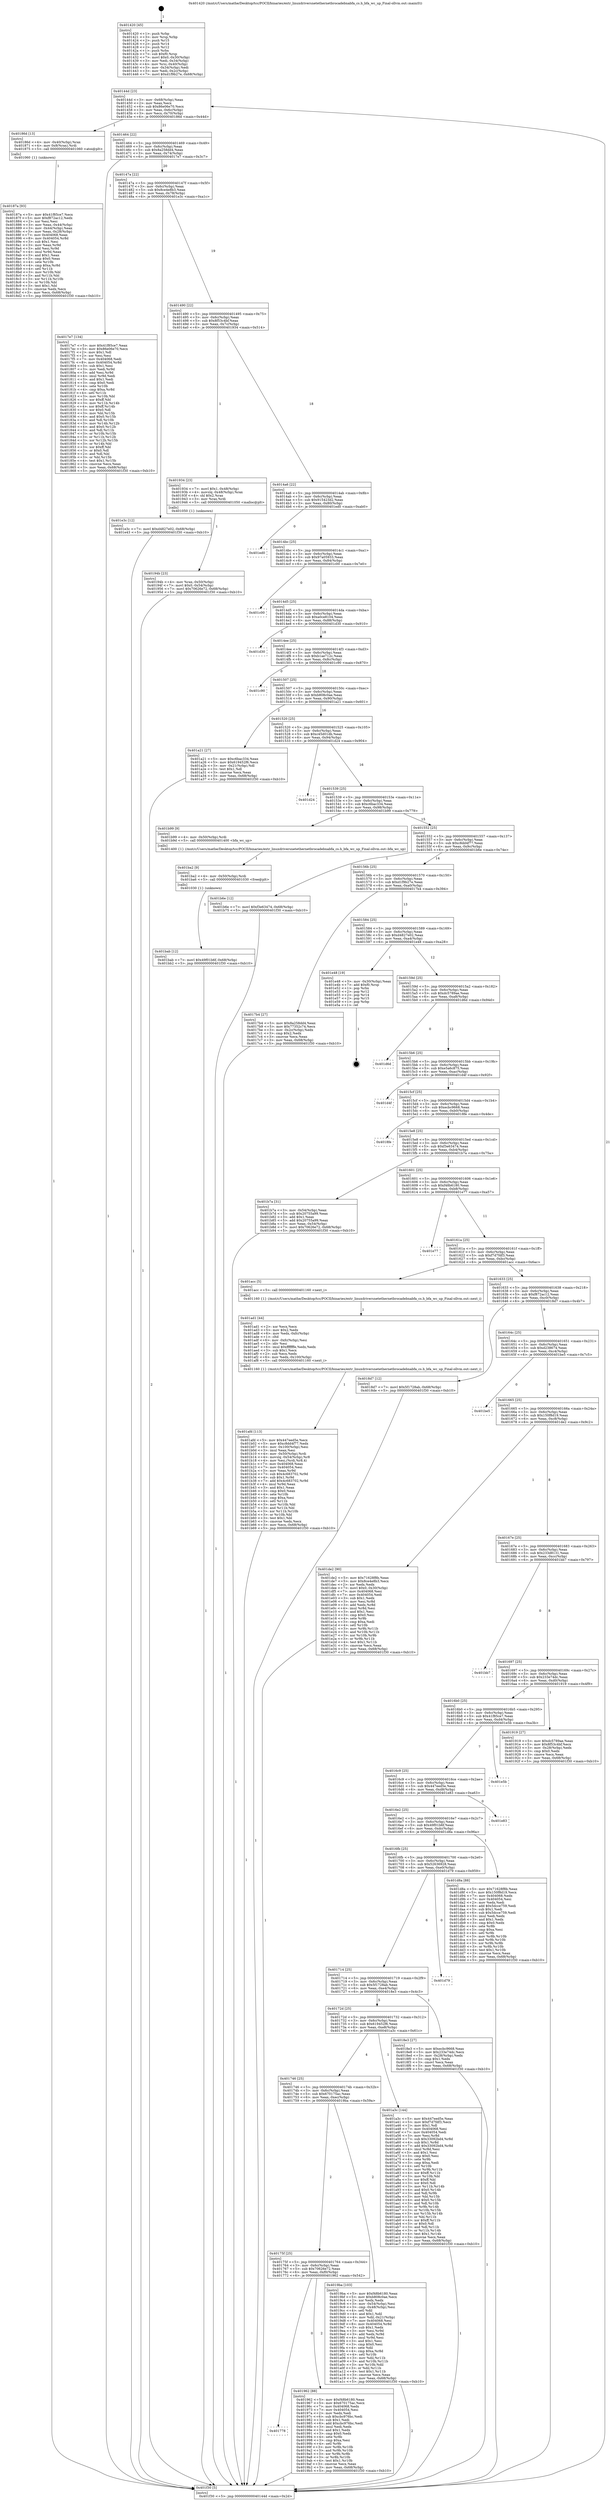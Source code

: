 digraph "0x401420" {
  label = "0x401420 (/mnt/c/Users/mathe/Desktop/tcc/POCII/binaries/extr_linuxdriversnetethernetbrocadebnabfa_cs.h_bfa_wc_up_Final-ollvm.out::main(0))"
  labelloc = "t"
  node[shape=record]

  Entry [label="",width=0.3,height=0.3,shape=circle,fillcolor=black,style=filled]
  "0x40144d" [label="{
     0x40144d [23]\l
     | [instrs]\l
     &nbsp;&nbsp;0x40144d \<+3\>: mov -0x68(%rbp),%eax\l
     &nbsp;&nbsp;0x401450 \<+2\>: mov %eax,%ecx\l
     &nbsp;&nbsp;0x401452 \<+6\>: sub $0x86e06e70,%ecx\l
     &nbsp;&nbsp;0x401458 \<+3\>: mov %eax,-0x6c(%rbp)\l
     &nbsp;&nbsp;0x40145b \<+3\>: mov %ecx,-0x70(%rbp)\l
     &nbsp;&nbsp;0x40145e \<+6\>: je 000000000040186d \<main+0x44d\>\l
  }"]
  "0x40186d" [label="{
     0x40186d [13]\l
     | [instrs]\l
     &nbsp;&nbsp;0x40186d \<+4\>: mov -0x40(%rbp),%rax\l
     &nbsp;&nbsp;0x401871 \<+4\>: mov 0x8(%rax),%rdi\l
     &nbsp;&nbsp;0x401875 \<+5\>: call 0000000000401060 \<atoi@plt\>\l
     | [calls]\l
     &nbsp;&nbsp;0x401060 \{1\} (unknown)\l
  }"]
  "0x401464" [label="{
     0x401464 [22]\l
     | [instrs]\l
     &nbsp;&nbsp;0x401464 \<+5\>: jmp 0000000000401469 \<main+0x49\>\l
     &nbsp;&nbsp;0x401469 \<+3\>: mov -0x6c(%rbp),%eax\l
     &nbsp;&nbsp;0x40146c \<+5\>: sub $0x8a258dd4,%eax\l
     &nbsp;&nbsp;0x401471 \<+3\>: mov %eax,-0x74(%rbp)\l
     &nbsp;&nbsp;0x401474 \<+6\>: je 00000000004017e7 \<main+0x3c7\>\l
  }"]
  Exit [label="",width=0.3,height=0.3,shape=circle,fillcolor=black,style=filled,peripheries=2]
  "0x4017e7" [label="{
     0x4017e7 [134]\l
     | [instrs]\l
     &nbsp;&nbsp;0x4017e7 \<+5\>: mov $0x41f85ce7,%eax\l
     &nbsp;&nbsp;0x4017ec \<+5\>: mov $0x86e06e70,%ecx\l
     &nbsp;&nbsp;0x4017f1 \<+2\>: mov $0x1,%dl\l
     &nbsp;&nbsp;0x4017f3 \<+2\>: xor %esi,%esi\l
     &nbsp;&nbsp;0x4017f5 \<+7\>: mov 0x404068,%edi\l
     &nbsp;&nbsp;0x4017fc \<+8\>: mov 0x404054,%r8d\l
     &nbsp;&nbsp;0x401804 \<+3\>: sub $0x1,%esi\l
     &nbsp;&nbsp;0x401807 \<+3\>: mov %edi,%r9d\l
     &nbsp;&nbsp;0x40180a \<+3\>: add %esi,%r9d\l
     &nbsp;&nbsp;0x40180d \<+4\>: imul %r9d,%edi\l
     &nbsp;&nbsp;0x401811 \<+3\>: and $0x1,%edi\l
     &nbsp;&nbsp;0x401814 \<+3\>: cmp $0x0,%edi\l
     &nbsp;&nbsp;0x401817 \<+4\>: sete %r10b\l
     &nbsp;&nbsp;0x40181b \<+4\>: cmp $0xa,%r8d\l
     &nbsp;&nbsp;0x40181f \<+4\>: setl %r11b\l
     &nbsp;&nbsp;0x401823 \<+3\>: mov %r10b,%bl\l
     &nbsp;&nbsp;0x401826 \<+3\>: xor $0xff,%bl\l
     &nbsp;&nbsp;0x401829 \<+3\>: mov %r11b,%r14b\l
     &nbsp;&nbsp;0x40182c \<+4\>: xor $0xff,%r14b\l
     &nbsp;&nbsp;0x401830 \<+3\>: xor $0x0,%dl\l
     &nbsp;&nbsp;0x401833 \<+3\>: mov %bl,%r15b\l
     &nbsp;&nbsp;0x401836 \<+4\>: and $0x0,%r15b\l
     &nbsp;&nbsp;0x40183a \<+3\>: and %dl,%r10b\l
     &nbsp;&nbsp;0x40183d \<+3\>: mov %r14b,%r12b\l
     &nbsp;&nbsp;0x401840 \<+4\>: and $0x0,%r12b\l
     &nbsp;&nbsp;0x401844 \<+3\>: and %dl,%r11b\l
     &nbsp;&nbsp;0x401847 \<+3\>: or %r10b,%r15b\l
     &nbsp;&nbsp;0x40184a \<+3\>: or %r11b,%r12b\l
     &nbsp;&nbsp;0x40184d \<+3\>: xor %r12b,%r15b\l
     &nbsp;&nbsp;0x401850 \<+3\>: or %r14b,%bl\l
     &nbsp;&nbsp;0x401853 \<+3\>: xor $0xff,%bl\l
     &nbsp;&nbsp;0x401856 \<+3\>: or $0x0,%dl\l
     &nbsp;&nbsp;0x401859 \<+2\>: and %dl,%bl\l
     &nbsp;&nbsp;0x40185b \<+3\>: or %bl,%r15b\l
     &nbsp;&nbsp;0x40185e \<+4\>: test $0x1,%r15b\l
     &nbsp;&nbsp;0x401862 \<+3\>: cmovne %ecx,%eax\l
     &nbsp;&nbsp;0x401865 \<+3\>: mov %eax,-0x68(%rbp)\l
     &nbsp;&nbsp;0x401868 \<+5\>: jmp 0000000000401f30 \<main+0xb10\>\l
  }"]
  "0x40147a" [label="{
     0x40147a [22]\l
     | [instrs]\l
     &nbsp;&nbsp;0x40147a \<+5\>: jmp 000000000040147f \<main+0x5f\>\l
     &nbsp;&nbsp;0x40147f \<+3\>: mov -0x6c(%rbp),%eax\l
     &nbsp;&nbsp;0x401482 \<+5\>: sub $0x8ce4e8b3,%eax\l
     &nbsp;&nbsp;0x401487 \<+3\>: mov %eax,-0x78(%rbp)\l
     &nbsp;&nbsp;0x40148a \<+6\>: je 0000000000401e3c \<main+0xa1c\>\l
  }"]
  "0x401bab" [label="{
     0x401bab [12]\l
     | [instrs]\l
     &nbsp;&nbsp;0x401bab \<+7\>: movl $0x49f01b6f,-0x68(%rbp)\l
     &nbsp;&nbsp;0x401bb2 \<+5\>: jmp 0000000000401f30 \<main+0xb10\>\l
  }"]
  "0x401e3c" [label="{
     0x401e3c [12]\l
     | [instrs]\l
     &nbsp;&nbsp;0x401e3c \<+7\>: movl $0xd4827e02,-0x68(%rbp)\l
     &nbsp;&nbsp;0x401e43 \<+5\>: jmp 0000000000401f30 \<main+0xb10\>\l
  }"]
  "0x401490" [label="{
     0x401490 [22]\l
     | [instrs]\l
     &nbsp;&nbsp;0x401490 \<+5\>: jmp 0000000000401495 \<main+0x75\>\l
     &nbsp;&nbsp;0x401495 \<+3\>: mov -0x6c(%rbp),%eax\l
     &nbsp;&nbsp;0x401498 \<+5\>: sub $0x8f53c4bf,%eax\l
     &nbsp;&nbsp;0x40149d \<+3\>: mov %eax,-0x7c(%rbp)\l
     &nbsp;&nbsp;0x4014a0 \<+6\>: je 0000000000401934 \<main+0x514\>\l
  }"]
  "0x401ba2" [label="{
     0x401ba2 [9]\l
     | [instrs]\l
     &nbsp;&nbsp;0x401ba2 \<+4\>: mov -0x50(%rbp),%rdi\l
     &nbsp;&nbsp;0x401ba6 \<+5\>: call 0000000000401030 \<free@plt\>\l
     | [calls]\l
     &nbsp;&nbsp;0x401030 \{1\} (unknown)\l
  }"]
  "0x401934" [label="{
     0x401934 [23]\l
     | [instrs]\l
     &nbsp;&nbsp;0x401934 \<+7\>: movl $0x1,-0x48(%rbp)\l
     &nbsp;&nbsp;0x40193b \<+4\>: movslq -0x48(%rbp),%rax\l
     &nbsp;&nbsp;0x40193f \<+4\>: shl $0x2,%rax\l
     &nbsp;&nbsp;0x401943 \<+3\>: mov %rax,%rdi\l
     &nbsp;&nbsp;0x401946 \<+5\>: call 0000000000401050 \<malloc@plt\>\l
     | [calls]\l
     &nbsp;&nbsp;0x401050 \{1\} (unknown)\l
  }"]
  "0x4014a6" [label="{
     0x4014a6 [22]\l
     | [instrs]\l
     &nbsp;&nbsp;0x4014a6 \<+5\>: jmp 00000000004014ab \<main+0x8b\>\l
     &nbsp;&nbsp;0x4014ab \<+3\>: mov -0x6c(%rbp),%eax\l
     &nbsp;&nbsp;0x4014ae \<+5\>: sub $0x915423d2,%eax\l
     &nbsp;&nbsp;0x4014b3 \<+3\>: mov %eax,-0x80(%rbp)\l
     &nbsp;&nbsp;0x4014b6 \<+6\>: je 0000000000401ed0 \<main+0xab0\>\l
  }"]
  "0x401afd" [label="{
     0x401afd [113]\l
     | [instrs]\l
     &nbsp;&nbsp;0x401afd \<+5\>: mov $0x447eed5e,%ecx\l
     &nbsp;&nbsp;0x401b02 \<+5\>: mov $0xc8dd4f77,%edx\l
     &nbsp;&nbsp;0x401b07 \<+6\>: mov -0x100(%rbp),%esi\l
     &nbsp;&nbsp;0x401b0d \<+3\>: imul %eax,%esi\l
     &nbsp;&nbsp;0x401b10 \<+4\>: mov -0x50(%rbp),%rdi\l
     &nbsp;&nbsp;0x401b14 \<+4\>: movslq -0x54(%rbp),%r8\l
     &nbsp;&nbsp;0x401b18 \<+4\>: mov %esi,(%rdi,%r8,4)\l
     &nbsp;&nbsp;0x401b1c \<+7\>: mov 0x404068,%eax\l
     &nbsp;&nbsp;0x401b23 \<+7\>: mov 0x404054,%esi\l
     &nbsp;&nbsp;0x401b2a \<+3\>: mov %eax,%r9d\l
     &nbsp;&nbsp;0x401b2d \<+7\>: sub $0x4c683702,%r9d\l
     &nbsp;&nbsp;0x401b34 \<+4\>: sub $0x1,%r9d\l
     &nbsp;&nbsp;0x401b38 \<+7\>: add $0x4c683702,%r9d\l
     &nbsp;&nbsp;0x401b3f \<+4\>: imul %r9d,%eax\l
     &nbsp;&nbsp;0x401b43 \<+3\>: and $0x1,%eax\l
     &nbsp;&nbsp;0x401b46 \<+3\>: cmp $0x0,%eax\l
     &nbsp;&nbsp;0x401b49 \<+4\>: sete %r10b\l
     &nbsp;&nbsp;0x401b4d \<+3\>: cmp $0xa,%esi\l
     &nbsp;&nbsp;0x401b50 \<+4\>: setl %r11b\l
     &nbsp;&nbsp;0x401b54 \<+3\>: mov %r10b,%bl\l
     &nbsp;&nbsp;0x401b57 \<+3\>: and %r11b,%bl\l
     &nbsp;&nbsp;0x401b5a \<+3\>: xor %r11b,%r10b\l
     &nbsp;&nbsp;0x401b5d \<+3\>: or %r10b,%bl\l
     &nbsp;&nbsp;0x401b60 \<+3\>: test $0x1,%bl\l
     &nbsp;&nbsp;0x401b63 \<+3\>: cmovne %edx,%ecx\l
     &nbsp;&nbsp;0x401b66 \<+3\>: mov %ecx,-0x68(%rbp)\l
     &nbsp;&nbsp;0x401b69 \<+5\>: jmp 0000000000401f30 \<main+0xb10\>\l
  }"]
  "0x401ed0" [label="{
     0x401ed0\l
  }", style=dashed]
  "0x4014bc" [label="{
     0x4014bc [25]\l
     | [instrs]\l
     &nbsp;&nbsp;0x4014bc \<+5\>: jmp 00000000004014c1 \<main+0xa1\>\l
     &nbsp;&nbsp;0x4014c1 \<+3\>: mov -0x6c(%rbp),%eax\l
     &nbsp;&nbsp;0x4014c4 \<+5\>: sub $0x97a05933,%eax\l
     &nbsp;&nbsp;0x4014c9 \<+6\>: mov %eax,-0x84(%rbp)\l
     &nbsp;&nbsp;0x4014cf \<+6\>: je 0000000000401c00 \<main+0x7e0\>\l
  }"]
  "0x401ad1" [label="{
     0x401ad1 [44]\l
     | [instrs]\l
     &nbsp;&nbsp;0x401ad1 \<+2\>: xor %ecx,%ecx\l
     &nbsp;&nbsp;0x401ad3 \<+5\>: mov $0x2,%edx\l
     &nbsp;&nbsp;0x401ad8 \<+6\>: mov %edx,-0xfc(%rbp)\l
     &nbsp;&nbsp;0x401ade \<+1\>: cltd\l
     &nbsp;&nbsp;0x401adf \<+6\>: mov -0xfc(%rbp),%esi\l
     &nbsp;&nbsp;0x401ae5 \<+2\>: idiv %esi\l
     &nbsp;&nbsp;0x401ae7 \<+6\>: imul $0xfffffffe,%edx,%edx\l
     &nbsp;&nbsp;0x401aed \<+3\>: sub $0x1,%ecx\l
     &nbsp;&nbsp;0x401af0 \<+2\>: sub %ecx,%edx\l
     &nbsp;&nbsp;0x401af2 \<+6\>: mov %edx,-0x100(%rbp)\l
     &nbsp;&nbsp;0x401af8 \<+5\>: call 0000000000401160 \<next_i\>\l
     | [calls]\l
     &nbsp;&nbsp;0x401160 \{1\} (/mnt/c/Users/mathe/Desktop/tcc/POCII/binaries/extr_linuxdriversnetethernetbrocadebnabfa_cs.h_bfa_wc_up_Final-ollvm.out::next_i)\l
  }"]
  "0x401c00" [label="{
     0x401c00\l
  }", style=dashed]
  "0x4014d5" [label="{
     0x4014d5 [25]\l
     | [instrs]\l
     &nbsp;&nbsp;0x4014d5 \<+5\>: jmp 00000000004014da \<main+0xba\>\l
     &nbsp;&nbsp;0x4014da \<+3\>: mov -0x6c(%rbp),%eax\l
     &nbsp;&nbsp;0x4014dd \<+5\>: sub $0xa0ce8104,%eax\l
     &nbsp;&nbsp;0x4014e2 \<+6\>: mov %eax,-0x88(%rbp)\l
     &nbsp;&nbsp;0x4014e8 \<+6\>: je 0000000000401d30 \<main+0x910\>\l
  }"]
  "0x401778" [label="{
     0x401778\l
  }", style=dashed]
  "0x401d30" [label="{
     0x401d30\l
  }", style=dashed]
  "0x4014ee" [label="{
     0x4014ee [25]\l
     | [instrs]\l
     &nbsp;&nbsp;0x4014ee \<+5\>: jmp 00000000004014f3 \<main+0xd3\>\l
     &nbsp;&nbsp;0x4014f3 \<+3\>: mov -0x6c(%rbp),%eax\l
     &nbsp;&nbsp;0x4014f6 \<+5\>: sub $0xb1ae712c,%eax\l
     &nbsp;&nbsp;0x4014fb \<+6\>: mov %eax,-0x8c(%rbp)\l
     &nbsp;&nbsp;0x401501 \<+6\>: je 0000000000401c90 \<main+0x870\>\l
  }"]
  "0x401962" [label="{
     0x401962 [88]\l
     | [instrs]\l
     &nbsp;&nbsp;0x401962 \<+5\>: mov $0xf48b6180,%eax\l
     &nbsp;&nbsp;0x401967 \<+5\>: mov $0x670175ac,%ecx\l
     &nbsp;&nbsp;0x40196c \<+7\>: mov 0x404068,%edx\l
     &nbsp;&nbsp;0x401973 \<+7\>: mov 0x404054,%esi\l
     &nbsp;&nbsp;0x40197a \<+2\>: mov %edx,%edi\l
     &nbsp;&nbsp;0x40197c \<+6\>: sub $0xcbc976bc,%edi\l
     &nbsp;&nbsp;0x401982 \<+3\>: sub $0x1,%edi\l
     &nbsp;&nbsp;0x401985 \<+6\>: add $0xcbc976bc,%edi\l
     &nbsp;&nbsp;0x40198b \<+3\>: imul %edi,%edx\l
     &nbsp;&nbsp;0x40198e \<+3\>: and $0x1,%edx\l
     &nbsp;&nbsp;0x401991 \<+3\>: cmp $0x0,%edx\l
     &nbsp;&nbsp;0x401994 \<+4\>: sete %r8b\l
     &nbsp;&nbsp;0x401998 \<+3\>: cmp $0xa,%esi\l
     &nbsp;&nbsp;0x40199b \<+4\>: setl %r9b\l
     &nbsp;&nbsp;0x40199f \<+3\>: mov %r8b,%r10b\l
     &nbsp;&nbsp;0x4019a2 \<+3\>: and %r9b,%r10b\l
     &nbsp;&nbsp;0x4019a5 \<+3\>: xor %r9b,%r8b\l
     &nbsp;&nbsp;0x4019a8 \<+3\>: or %r8b,%r10b\l
     &nbsp;&nbsp;0x4019ab \<+4\>: test $0x1,%r10b\l
     &nbsp;&nbsp;0x4019af \<+3\>: cmovne %ecx,%eax\l
     &nbsp;&nbsp;0x4019b2 \<+3\>: mov %eax,-0x68(%rbp)\l
     &nbsp;&nbsp;0x4019b5 \<+5\>: jmp 0000000000401f30 \<main+0xb10\>\l
  }"]
  "0x401c90" [label="{
     0x401c90\l
  }", style=dashed]
  "0x401507" [label="{
     0x401507 [25]\l
     | [instrs]\l
     &nbsp;&nbsp;0x401507 \<+5\>: jmp 000000000040150c \<main+0xec\>\l
     &nbsp;&nbsp;0x40150c \<+3\>: mov -0x6c(%rbp),%eax\l
     &nbsp;&nbsp;0x40150f \<+5\>: sub $0xb808c0ae,%eax\l
     &nbsp;&nbsp;0x401514 \<+6\>: mov %eax,-0x90(%rbp)\l
     &nbsp;&nbsp;0x40151a \<+6\>: je 0000000000401a21 \<main+0x601\>\l
  }"]
  "0x40175f" [label="{
     0x40175f [25]\l
     | [instrs]\l
     &nbsp;&nbsp;0x40175f \<+5\>: jmp 0000000000401764 \<main+0x344\>\l
     &nbsp;&nbsp;0x401764 \<+3\>: mov -0x6c(%rbp),%eax\l
     &nbsp;&nbsp;0x401767 \<+5\>: sub $0x70626e72,%eax\l
     &nbsp;&nbsp;0x40176c \<+6\>: mov %eax,-0xf0(%rbp)\l
     &nbsp;&nbsp;0x401772 \<+6\>: je 0000000000401962 \<main+0x542\>\l
  }"]
  "0x401a21" [label="{
     0x401a21 [27]\l
     | [instrs]\l
     &nbsp;&nbsp;0x401a21 \<+5\>: mov $0xc6bac334,%eax\l
     &nbsp;&nbsp;0x401a26 \<+5\>: mov $0x619452f6,%ecx\l
     &nbsp;&nbsp;0x401a2b \<+3\>: mov -0x21(%rbp),%dl\l
     &nbsp;&nbsp;0x401a2e \<+3\>: test $0x1,%dl\l
     &nbsp;&nbsp;0x401a31 \<+3\>: cmovne %ecx,%eax\l
     &nbsp;&nbsp;0x401a34 \<+3\>: mov %eax,-0x68(%rbp)\l
     &nbsp;&nbsp;0x401a37 \<+5\>: jmp 0000000000401f30 \<main+0xb10\>\l
  }"]
  "0x401520" [label="{
     0x401520 [25]\l
     | [instrs]\l
     &nbsp;&nbsp;0x401520 \<+5\>: jmp 0000000000401525 \<main+0x105\>\l
     &nbsp;&nbsp;0x401525 \<+3\>: mov -0x6c(%rbp),%eax\l
     &nbsp;&nbsp;0x401528 \<+5\>: sub $0xc45d01db,%eax\l
     &nbsp;&nbsp;0x40152d \<+6\>: mov %eax,-0x94(%rbp)\l
     &nbsp;&nbsp;0x401533 \<+6\>: je 0000000000401d24 \<main+0x904\>\l
  }"]
  "0x4019ba" [label="{
     0x4019ba [103]\l
     | [instrs]\l
     &nbsp;&nbsp;0x4019ba \<+5\>: mov $0xf48b6180,%eax\l
     &nbsp;&nbsp;0x4019bf \<+5\>: mov $0xb808c0ae,%ecx\l
     &nbsp;&nbsp;0x4019c4 \<+2\>: xor %edx,%edx\l
     &nbsp;&nbsp;0x4019c6 \<+3\>: mov -0x54(%rbp),%esi\l
     &nbsp;&nbsp;0x4019c9 \<+3\>: cmp -0x48(%rbp),%esi\l
     &nbsp;&nbsp;0x4019cc \<+4\>: setl %dil\l
     &nbsp;&nbsp;0x4019d0 \<+4\>: and $0x1,%dil\l
     &nbsp;&nbsp;0x4019d4 \<+4\>: mov %dil,-0x21(%rbp)\l
     &nbsp;&nbsp;0x4019d8 \<+7\>: mov 0x404068,%esi\l
     &nbsp;&nbsp;0x4019df \<+8\>: mov 0x404054,%r8d\l
     &nbsp;&nbsp;0x4019e7 \<+3\>: sub $0x1,%edx\l
     &nbsp;&nbsp;0x4019ea \<+3\>: mov %esi,%r9d\l
     &nbsp;&nbsp;0x4019ed \<+3\>: add %edx,%r9d\l
     &nbsp;&nbsp;0x4019f0 \<+4\>: imul %r9d,%esi\l
     &nbsp;&nbsp;0x4019f4 \<+3\>: and $0x1,%esi\l
     &nbsp;&nbsp;0x4019f7 \<+3\>: cmp $0x0,%esi\l
     &nbsp;&nbsp;0x4019fa \<+4\>: sete %dil\l
     &nbsp;&nbsp;0x4019fe \<+4\>: cmp $0xa,%r8d\l
     &nbsp;&nbsp;0x401a02 \<+4\>: setl %r10b\l
     &nbsp;&nbsp;0x401a06 \<+3\>: mov %dil,%r11b\l
     &nbsp;&nbsp;0x401a09 \<+3\>: and %r10b,%r11b\l
     &nbsp;&nbsp;0x401a0c \<+3\>: xor %r10b,%dil\l
     &nbsp;&nbsp;0x401a0f \<+3\>: or %dil,%r11b\l
     &nbsp;&nbsp;0x401a12 \<+4\>: test $0x1,%r11b\l
     &nbsp;&nbsp;0x401a16 \<+3\>: cmovne %ecx,%eax\l
     &nbsp;&nbsp;0x401a19 \<+3\>: mov %eax,-0x68(%rbp)\l
     &nbsp;&nbsp;0x401a1c \<+5\>: jmp 0000000000401f30 \<main+0xb10\>\l
  }"]
  "0x401d24" [label="{
     0x401d24\l
  }", style=dashed]
  "0x401539" [label="{
     0x401539 [25]\l
     | [instrs]\l
     &nbsp;&nbsp;0x401539 \<+5\>: jmp 000000000040153e \<main+0x11e\>\l
     &nbsp;&nbsp;0x40153e \<+3\>: mov -0x6c(%rbp),%eax\l
     &nbsp;&nbsp;0x401541 \<+5\>: sub $0xc6bac334,%eax\l
     &nbsp;&nbsp;0x401546 \<+6\>: mov %eax,-0x98(%rbp)\l
     &nbsp;&nbsp;0x40154c \<+6\>: je 0000000000401b99 \<main+0x779\>\l
  }"]
  "0x401746" [label="{
     0x401746 [25]\l
     | [instrs]\l
     &nbsp;&nbsp;0x401746 \<+5\>: jmp 000000000040174b \<main+0x32b\>\l
     &nbsp;&nbsp;0x40174b \<+3\>: mov -0x6c(%rbp),%eax\l
     &nbsp;&nbsp;0x40174e \<+5\>: sub $0x670175ac,%eax\l
     &nbsp;&nbsp;0x401753 \<+6\>: mov %eax,-0xec(%rbp)\l
     &nbsp;&nbsp;0x401759 \<+6\>: je 00000000004019ba \<main+0x59a\>\l
  }"]
  "0x401b99" [label="{
     0x401b99 [9]\l
     | [instrs]\l
     &nbsp;&nbsp;0x401b99 \<+4\>: mov -0x50(%rbp),%rdi\l
     &nbsp;&nbsp;0x401b9d \<+5\>: call 0000000000401400 \<bfa_wc_up\>\l
     | [calls]\l
     &nbsp;&nbsp;0x401400 \{1\} (/mnt/c/Users/mathe/Desktop/tcc/POCII/binaries/extr_linuxdriversnetethernetbrocadebnabfa_cs.h_bfa_wc_up_Final-ollvm.out::bfa_wc_up)\l
  }"]
  "0x401552" [label="{
     0x401552 [25]\l
     | [instrs]\l
     &nbsp;&nbsp;0x401552 \<+5\>: jmp 0000000000401557 \<main+0x137\>\l
     &nbsp;&nbsp;0x401557 \<+3\>: mov -0x6c(%rbp),%eax\l
     &nbsp;&nbsp;0x40155a \<+5\>: sub $0xc8dd4f77,%eax\l
     &nbsp;&nbsp;0x40155f \<+6\>: mov %eax,-0x9c(%rbp)\l
     &nbsp;&nbsp;0x401565 \<+6\>: je 0000000000401b6e \<main+0x74e\>\l
  }"]
  "0x401a3c" [label="{
     0x401a3c [144]\l
     | [instrs]\l
     &nbsp;&nbsp;0x401a3c \<+5\>: mov $0x447eed5e,%eax\l
     &nbsp;&nbsp;0x401a41 \<+5\>: mov $0xf7d7fdf3,%ecx\l
     &nbsp;&nbsp;0x401a46 \<+2\>: mov $0x1,%dl\l
     &nbsp;&nbsp;0x401a48 \<+7\>: mov 0x404068,%esi\l
     &nbsp;&nbsp;0x401a4f \<+7\>: mov 0x404054,%edi\l
     &nbsp;&nbsp;0x401a56 \<+3\>: mov %esi,%r8d\l
     &nbsp;&nbsp;0x401a59 \<+7\>: sub $0x33092bd4,%r8d\l
     &nbsp;&nbsp;0x401a60 \<+4\>: sub $0x1,%r8d\l
     &nbsp;&nbsp;0x401a64 \<+7\>: add $0x33092bd4,%r8d\l
     &nbsp;&nbsp;0x401a6b \<+4\>: imul %r8d,%esi\l
     &nbsp;&nbsp;0x401a6f \<+3\>: and $0x1,%esi\l
     &nbsp;&nbsp;0x401a72 \<+3\>: cmp $0x0,%esi\l
     &nbsp;&nbsp;0x401a75 \<+4\>: sete %r9b\l
     &nbsp;&nbsp;0x401a79 \<+3\>: cmp $0xa,%edi\l
     &nbsp;&nbsp;0x401a7c \<+4\>: setl %r10b\l
     &nbsp;&nbsp;0x401a80 \<+3\>: mov %r9b,%r11b\l
     &nbsp;&nbsp;0x401a83 \<+4\>: xor $0xff,%r11b\l
     &nbsp;&nbsp;0x401a87 \<+3\>: mov %r10b,%bl\l
     &nbsp;&nbsp;0x401a8a \<+3\>: xor $0xff,%bl\l
     &nbsp;&nbsp;0x401a8d \<+3\>: xor $0x0,%dl\l
     &nbsp;&nbsp;0x401a90 \<+3\>: mov %r11b,%r14b\l
     &nbsp;&nbsp;0x401a93 \<+4\>: and $0x0,%r14b\l
     &nbsp;&nbsp;0x401a97 \<+3\>: and %dl,%r9b\l
     &nbsp;&nbsp;0x401a9a \<+3\>: mov %bl,%r15b\l
     &nbsp;&nbsp;0x401a9d \<+4\>: and $0x0,%r15b\l
     &nbsp;&nbsp;0x401aa1 \<+3\>: and %dl,%r10b\l
     &nbsp;&nbsp;0x401aa4 \<+3\>: or %r9b,%r14b\l
     &nbsp;&nbsp;0x401aa7 \<+3\>: or %r10b,%r15b\l
     &nbsp;&nbsp;0x401aaa \<+3\>: xor %r15b,%r14b\l
     &nbsp;&nbsp;0x401aad \<+3\>: or %bl,%r11b\l
     &nbsp;&nbsp;0x401ab0 \<+4\>: xor $0xff,%r11b\l
     &nbsp;&nbsp;0x401ab4 \<+3\>: or $0x0,%dl\l
     &nbsp;&nbsp;0x401ab7 \<+3\>: and %dl,%r11b\l
     &nbsp;&nbsp;0x401aba \<+3\>: or %r11b,%r14b\l
     &nbsp;&nbsp;0x401abd \<+4\>: test $0x1,%r14b\l
     &nbsp;&nbsp;0x401ac1 \<+3\>: cmovne %ecx,%eax\l
     &nbsp;&nbsp;0x401ac4 \<+3\>: mov %eax,-0x68(%rbp)\l
     &nbsp;&nbsp;0x401ac7 \<+5\>: jmp 0000000000401f30 \<main+0xb10\>\l
  }"]
  "0x401b6e" [label="{
     0x401b6e [12]\l
     | [instrs]\l
     &nbsp;&nbsp;0x401b6e \<+7\>: movl $0xf3e63474,-0x68(%rbp)\l
     &nbsp;&nbsp;0x401b75 \<+5\>: jmp 0000000000401f30 \<main+0xb10\>\l
  }"]
  "0x40156b" [label="{
     0x40156b [25]\l
     | [instrs]\l
     &nbsp;&nbsp;0x40156b \<+5\>: jmp 0000000000401570 \<main+0x150\>\l
     &nbsp;&nbsp;0x401570 \<+3\>: mov -0x6c(%rbp),%eax\l
     &nbsp;&nbsp;0x401573 \<+5\>: sub $0xd1f9b27e,%eax\l
     &nbsp;&nbsp;0x401578 \<+6\>: mov %eax,-0xa0(%rbp)\l
     &nbsp;&nbsp;0x40157e \<+6\>: je 00000000004017b4 \<main+0x394\>\l
  }"]
  "0x40194b" [label="{
     0x40194b [23]\l
     | [instrs]\l
     &nbsp;&nbsp;0x40194b \<+4\>: mov %rax,-0x50(%rbp)\l
     &nbsp;&nbsp;0x40194f \<+7\>: movl $0x0,-0x54(%rbp)\l
     &nbsp;&nbsp;0x401956 \<+7\>: movl $0x70626e72,-0x68(%rbp)\l
     &nbsp;&nbsp;0x40195d \<+5\>: jmp 0000000000401f30 \<main+0xb10\>\l
  }"]
  "0x4017b4" [label="{
     0x4017b4 [27]\l
     | [instrs]\l
     &nbsp;&nbsp;0x4017b4 \<+5\>: mov $0x8a258dd4,%eax\l
     &nbsp;&nbsp;0x4017b9 \<+5\>: mov $0x77352c74,%ecx\l
     &nbsp;&nbsp;0x4017be \<+3\>: mov -0x2c(%rbp),%edx\l
     &nbsp;&nbsp;0x4017c1 \<+3\>: cmp $0x2,%edx\l
     &nbsp;&nbsp;0x4017c4 \<+3\>: cmovne %ecx,%eax\l
     &nbsp;&nbsp;0x4017c7 \<+3\>: mov %eax,-0x68(%rbp)\l
     &nbsp;&nbsp;0x4017ca \<+5\>: jmp 0000000000401f30 \<main+0xb10\>\l
  }"]
  "0x401584" [label="{
     0x401584 [25]\l
     | [instrs]\l
     &nbsp;&nbsp;0x401584 \<+5\>: jmp 0000000000401589 \<main+0x169\>\l
     &nbsp;&nbsp;0x401589 \<+3\>: mov -0x6c(%rbp),%eax\l
     &nbsp;&nbsp;0x40158c \<+5\>: sub $0xd4827e02,%eax\l
     &nbsp;&nbsp;0x401591 \<+6\>: mov %eax,-0xa4(%rbp)\l
     &nbsp;&nbsp;0x401597 \<+6\>: je 0000000000401e48 \<main+0xa28\>\l
  }"]
  "0x401f30" [label="{
     0x401f30 [5]\l
     | [instrs]\l
     &nbsp;&nbsp;0x401f30 \<+5\>: jmp 000000000040144d \<main+0x2d\>\l
  }"]
  "0x401420" [label="{
     0x401420 [45]\l
     | [instrs]\l
     &nbsp;&nbsp;0x401420 \<+1\>: push %rbp\l
     &nbsp;&nbsp;0x401421 \<+3\>: mov %rsp,%rbp\l
     &nbsp;&nbsp;0x401424 \<+2\>: push %r15\l
     &nbsp;&nbsp;0x401426 \<+2\>: push %r14\l
     &nbsp;&nbsp;0x401428 \<+2\>: push %r12\l
     &nbsp;&nbsp;0x40142a \<+1\>: push %rbx\l
     &nbsp;&nbsp;0x40142b \<+7\>: sub $0xf0,%rsp\l
     &nbsp;&nbsp;0x401432 \<+7\>: movl $0x0,-0x30(%rbp)\l
     &nbsp;&nbsp;0x401439 \<+3\>: mov %edi,-0x34(%rbp)\l
     &nbsp;&nbsp;0x40143c \<+4\>: mov %rsi,-0x40(%rbp)\l
     &nbsp;&nbsp;0x401440 \<+3\>: mov -0x34(%rbp),%edi\l
     &nbsp;&nbsp;0x401443 \<+3\>: mov %edi,-0x2c(%rbp)\l
     &nbsp;&nbsp;0x401446 \<+7\>: movl $0xd1f9b27e,-0x68(%rbp)\l
  }"]
  "0x40187a" [label="{
     0x40187a [93]\l
     | [instrs]\l
     &nbsp;&nbsp;0x40187a \<+5\>: mov $0x41f85ce7,%ecx\l
     &nbsp;&nbsp;0x40187f \<+5\>: mov $0xf872ac12,%edx\l
     &nbsp;&nbsp;0x401884 \<+2\>: xor %esi,%esi\l
     &nbsp;&nbsp;0x401886 \<+3\>: mov %eax,-0x44(%rbp)\l
     &nbsp;&nbsp;0x401889 \<+3\>: mov -0x44(%rbp),%eax\l
     &nbsp;&nbsp;0x40188c \<+3\>: mov %eax,-0x28(%rbp)\l
     &nbsp;&nbsp;0x40188f \<+7\>: mov 0x404068,%eax\l
     &nbsp;&nbsp;0x401896 \<+8\>: mov 0x404054,%r8d\l
     &nbsp;&nbsp;0x40189e \<+3\>: sub $0x1,%esi\l
     &nbsp;&nbsp;0x4018a1 \<+3\>: mov %eax,%r9d\l
     &nbsp;&nbsp;0x4018a4 \<+3\>: add %esi,%r9d\l
     &nbsp;&nbsp;0x4018a7 \<+4\>: imul %r9d,%eax\l
     &nbsp;&nbsp;0x4018ab \<+3\>: and $0x1,%eax\l
     &nbsp;&nbsp;0x4018ae \<+3\>: cmp $0x0,%eax\l
     &nbsp;&nbsp;0x4018b1 \<+4\>: sete %r10b\l
     &nbsp;&nbsp;0x4018b5 \<+4\>: cmp $0xa,%r8d\l
     &nbsp;&nbsp;0x4018b9 \<+4\>: setl %r11b\l
     &nbsp;&nbsp;0x4018bd \<+3\>: mov %r10b,%bl\l
     &nbsp;&nbsp;0x4018c0 \<+3\>: and %r11b,%bl\l
     &nbsp;&nbsp;0x4018c3 \<+3\>: xor %r11b,%r10b\l
     &nbsp;&nbsp;0x4018c6 \<+3\>: or %r10b,%bl\l
     &nbsp;&nbsp;0x4018c9 \<+3\>: test $0x1,%bl\l
     &nbsp;&nbsp;0x4018cc \<+3\>: cmovne %edx,%ecx\l
     &nbsp;&nbsp;0x4018cf \<+3\>: mov %ecx,-0x68(%rbp)\l
     &nbsp;&nbsp;0x4018d2 \<+5\>: jmp 0000000000401f30 \<main+0xb10\>\l
  }"]
  "0x40172d" [label="{
     0x40172d [25]\l
     | [instrs]\l
     &nbsp;&nbsp;0x40172d \<+5\>: jmp 0000000000401732 \<main+0x312\>\l
     &nbsp;&nbsp;0x401732 \<+3\>: mov -0x6c(%rbp),%eax\l
     &nbsp;&nbsp;0x401735 \<+5\>: sub $0x619452f6,%eax\l
     &nbsp;&nbsp;0x40173a \<+6\>: mov %eax,-0xe8(%rbp)\l
     &nbsp;&nbsp;0x401740 \<+6\>: je 0000000000401a3c \<main+0x61c\>\l
  }"]
  "0x401e48" [label="{
     0x401e48 [19]\l
     | [instrs]\l
     &nbsp;&nbsp;0x401e48 \<+3\>: mov -0x30(%rbp),%eax\l
     &nbsp;&nbsp;0x401e4b \<+7\>: add $0xf0,%rsp\l
     &nbsp;&nbsp;0x401e52 \<+1\>: pop %rbx\l
     &nbsp;&nbsp;0x401e53 \<+2\>: pop %r12\l
     &nbsp;&nbsp;0x401e55 \<+2\>: pop %r14\l
     &nbsp;&nbsp;0x401e57 \<+2\>: pop %r15\l
     &nbsp;&nbsp;0x401e59 \<+1\>: pop %rbp\l
     &nbsp;&nbsp;0x401e5a \<+1\>: ret\l
  }"]
  "0x40159d" [label="{
     0x40159d [25]\l
     | [instrs]\l
     &nbsp;&nbsp;0x40159d \<+5\>: jmp 00000000004015a2 \<main+0x182\>\l
     &nbsp;&nbsp;0x4015a2 \<+3\>: mov -0x6c(%rbp),%eax\l
     &nbsp;&nbsp;0x4015a5 \<+5\>: sub $0xdc5789ae,%eax\l
     &nbsp;&nbsp;0x4015aa \<+6\>: mov %eax,-0xa8(%rbp)\l
     &nbsp;&nbsp;0x4015b0 \<+6\>: je 0000000000401d6d \<main+0x94d\>\l
  }"]
  "0x4018e3" [label="{
     0x4018e3 [27]\l
     | [instrs]\l
     &nbsp;&nbsp;0x4018e3 \<+5\>: mov $0xecbc9668,%eax\l
     &nbsp;&nbsp;0x4018e8 \<+5\>: mov $0x233e74dc,%ecx\l
     &nbsp;&nbsp;0x4018ed \<+3\>: mov -0x28(%rbp),%edx\l
     &nbsp;&nbsp;0x4018f0 \<+3\>: cmp $0x1,%edx\l
     &nbsp;&nbsp;0x4018f3 \<+3\>: cmovl %ecx,%eax\l
     &nbsp;&nbsp;0x4018f6 \<+3\>: mov %eax,-0x68(%rbp)\l
     &nbsp;&nbsp;0x4018f9 \<+5\>: jmp 0000000000401f30 \<main+0xb10\>\l
  }"]
  "0x401d6d" [label="{
     0x401d6d\l
  }", style=dashed]
  "0x4015b6" [label="{
     0x4015b6 [25]\l
     | [instrs]\l
     &nbsp;&nbsp;0x4015b6 \<+5\>: jmp 00000000004015bb \<main+0x19b\>\l
     &nbsp;&nbsp;0x4015bb \<+3\>: mov -0x6c(%rbp),%eax\l
     &nbsp;&nbsp;0x4015be \<+5\>: sub $0xe5a6c875,%eax\l
     &nbsp;&nbsp;0x4015c3 \<+6\>: mov %eax,-0xac(%rbp)\l
     &nbsp;&nbsp;0x4015c9 \<+6\>: je 0000000000401d4f \<main+0x92f\>\l
  }"]
  "0x401714" [label="{
     0x401714 [25]\l
     | [instrs]\l
     &nbsp;&nbsp;0x401714 \<+5\>: jmp 0000000000401719 \<main+0x2f9\>\l
     &nbsp;&nbsp;0x401719 \<+3\>: mov -0x6c(%rbp),%eax\l
     &nbsp;&nbsp;0x40171c \<+5\>: sub $0x5f1728ab,%eax\l
     &nbsp;&nbsp;0x401721 \<+6\>: mov %eax,-0xe4(%rbp)\l
     &nbsp;&nbsp;0x401727 \<+6\>: je 00000000004018e3 \<main+0x4c3\>\l
  }"]
  "0x401d4f" [label="{
     0x401d4f\l
  }", style=dashed]
  "0x4015cf" [label="{
     0x4015cf [25]\l
     | [instrs]\l
     &nbsp;&nbsp;0x4015cf \<+5\>: jmp 00000000004015d4 \<main+0x1b4\>\l
     &nbsp;&nbsp;0x4015d4 \<+3\>: mov -0x6c(%rbp),%eax\l
     &nbsp;&nbsp;0x4015d7 \<+5\>: sub $0xecbc9668,%eax\l
     &nbsp;&nbsp;0x4015dc \<+6\>: mov %eax,-0xb0(%rbp)\l
     &nbsp;&nbsp;0x4015e2 \<+6\>: je 00000000004018fe \<main+0x4de\>\l
  }"]
  "0x401d79" [label="{
     0x401d79\l
  }", style=dashed]
  "0x4018fe" [label="{
     0x4018fe\l
  }", style=dashed]
  "0x4015e8" [label="{
     0x4015e8 [25]\l
     | [instrs]\l
     &nbsp;&nbsp;0x4015e8 \<+5\>: jmp 00000000004015ed \<main+0x1cd\>\l
     &nbsp;&nbsp;0x4015ed \<+3\>: mov -0x6c(%rbp),%eax\l
     &nbsp;&nbsp;0x4015f0 \<+5\>: sub $0xf3e63474,%eax\l
     &nbsp;&nbsp;0x4015f5 \<+6\>: mov %eax,-0xb4(%rbp)\l
     &nbsp;&nbsp;0x4015fb \<+6\>: je 0000000000401b7a \<main+0x75a\>\l
  }"]
  "0x4016fb" [label="{
     0x4016fb [25]\l
     | [instrs]\l
     &nbsp;&nbsp;0x4016fb \<+5\>: jmp 0000000000401700 \<main+0x2e0\>\l
     &nbsp;&nbsp;0x401700 \<+3\>: mov -0x6c(%rbp),%eax\l
     &nbsp;&nbsp;0x401703 \<+5\>: sub $0x52636928,%eax\l
     &nbsp;&nbsp;0x401708 \<+6\>: mov %eax,-0xe0(%rbp)\l
     &nbsp;&nbsp;0x40170e \<+6\>: je 0000000000401d79 \<main+0x959\>\l
  }"]
  "0x401b7a" [label="{
     0x401b7a [31]\l
     | [instrs]\l
     &nbsp;&nbsp;0x401b7a \<+3\>: mov -0x54(%rbp),%eax\l
     &nbsp;&nbsp;0x401b7d \<+5\>: sub $0x20755a99,%eax\l
     &nbsp;&nbsp;0x401b82 \<+3\>: add $0x1,%eax\l
     &nbsp;&nbsp;0x401b85 \<+5\>: add $0x20755a99,%eax\l
     &nbsp;&nbsp;0x401b8a \<+3\>: mov %eax,-0x54(%rbp)\l
     &nbsp;&nbsp;0x401b8d \<+7\>: movl $0x70626e72,-0x68(%rbp)\l
     &nbsp;&nbsp;0x401b94 \<+5\>: jmp 0000000000401f30 \<main+0xb10\>\l
  }"]
  "0x401601" [label="{
     0x401601 [25]\l
     | [instrs]\l
     &nbsp;&nbsp;0x401601 \<+5\>: jmp 0000000000401606 \<main+0x1e6\>\l
     &nbsp;&nbsp;0x401606 \<+3\>: mov -0x6c(%rbp),%eax\l
     &nbsp;&nbsp;0x401609 \<+5\>: sub $0xf48b6180,%eax\l
     &nbsp;&nbsp;0x40160e \<+6\>: mov %eax,-0xb8(%rbp)\l
     &nbsp;&nbsp;0x401614 \<+6\>: je 0000000000401e77 \<main+0xa57\>\l
  }"]
  "0x401d8a" [label="{
     0x401d8a [88]\l
     | [instrs]\l
     &nbsp;&nbsp;0x401d8a \<+5\>: mov $0x71628f8b,%eax\l
     &nbsp;&nbsp;0x401d8f \<+5\>: mov $0x150f8d19,%ecx\l
     &nbsp;&nbsp;0x401d94 \<+7\>: mov 0x404068,%edx\l
     &nbsp;&nbsp;0x401d9b \<+7\>: mov 0x404054,%esi\l
     &nbsp;&nbsp;0x401da2 \<+2\>: mov %edx,%edi\l
     &nbsp;&nbsp;0x401da4 \<+6\>: add $0x5dcce759,%edi\l
     &nbsp;&nbsp;0x401daa \<+3\>: sub $0x1,%edi\l
     &nbsp;&nbsp;0x401dad \<+6\>: sub $0x5dcce759,%edi\l
     &nbsp;&nbsp;0x401db3 \<+3\>: imul %edi,%edx\l
     &nbsp;&nbsp;0x401db6 \<+3\>: and $0x1,%edx\l
     &nbsp;&nbsp;0x401db9 \<+3\>: cmp $0x0,%edx\l
     &nbsp;&nbsp;0x401dbc \<+4\>: sete %r8b\l
     &nbsp;&nbsp;0x401dc0 \<+3\>: cmp $0xa,%esi\l
     &nbsp;&nbsp;0x401dc3 \<+4\>: setl %r9b\l
     &nbsp;&nbsp;0x401dc7 \<+3\>: mov %r8b,%r10b\l
     &nbsp;&nbsp;0x401dca \<+3\>: and %r9b,%r10b\l
     &nbsp;&nbsp;0x401dcd \<+3\>: xor %r9b,%r8b\l
     &nbsp;&nbsp;0x401dd0 \<+3\>: or %r8b,%r10b\l
     &nbsp;&nbsp;0x401dd3 \<+4\>: test $0x1,%r10b\l
     &nbsp;&nbsp;0x401dd7 \<+3\>: cmovne %ecx,%eax\l
     &nbsp;&nbsp;0x401dda \<+3\>: mov %eax,-0x68(%rbp)\l
     &nbsp;&nbsp;0x401ddd \<+5\>: jmp 0000000000401f30 \<main+0xb10\>\l
  }"]
  "0x401e77" [label="{
     0x401e77\l
  }", style=dashed]
  "0x40161a" [label="{
     0x40161a [25]\l
     | [instrs]\l
     &nbsp;&nbsp;0x40161a \<+5\>: jmp 000000000040161f \<main+0x1ff\>\l
     &nbsp;&nbsp;0x40161f \<+3\>: mov -0x6c(%rbp),%eax\l
     &nbsp;&nbsp;0x401622 \<+5\>: sub $0xf7d7fdf3,%eax\l
     &nbsp;&nbsp;0x401627 \<+6\>: mov %eax,-0xbc(%rbp)\l
     &nbsp;&nbsp;0x40162d \<+6\>: je 0000000000401acc \<main+0x6ac\>\l
  }"]
  "0x4016e2" [label="{
     0x4016e2 [25]\l
     | [instrs]\l
     &nbsp;&nbsp;0x4016e2 \<+5\>: jmp 00000000004016e7 \<main+0x2c7\>\l
     &nbsp;&nbsp;0x4016e7 \<+3\>: mov -0x6c(%rbp),%eax\l
     &nbsp;&nbsp;0x4016ea \<+5\>: sub $0x49f01b6f,%eax\l
     &nbsp;&nbsp;0x4016ef \<+6\>: mov %eax,-0xdc(%rbp)\l
     &nbsp;&nbsp;0x4016f5 \<+6\>: je 0000000000401d8a \<main+0x96a\>\l
  }"]
  "0x401acc" [label="{
     0x401acc [5]\l
     | [instrs]\l
     &nbsp;&nbsp;0x401acc \<+5\>: call 0000000000401160 \<next_i\>\l
     | [calls]\l
     &nbsp;&nbsp;0x401160 \{1\} (/mnt/c/Users/mathe/Desktop/tcc/POCII/binaries/extr_linuxdriversnetethernetbrocadebnabfa_cs.h_bfa_wc_up_Final-ollvm.out::next_i)\l
  }"]
  "0x401633" [label="{
     0x401633 [25]\l
     | [instrs]\l
     &nbsp;&nbsp;0x401633 \<+5\>: jmp 0000000000401638 \<main+0x218\>\l
     &nbsp;&nbsp;0x401638 \<+3\>: mov -0x6c(%rbp),%eax\l
     &nbsp;&nbsp;0x40163b \<+5\>: sub $0xf872ac12,%eax\l
     &nbsp;&nbsp;0x401640 \<+6\>: mov %eax,-0xc0(%rbp)\l
     &nbsp;&nbsp;0x401646 \<+6\>: je 00000000004018d7 \<main+0x4b7\>\l
  }"]
  "0x401e83" [label="{
     0x401e83\l
  }", style=dashed]
  "0x4018d7" [label="{
     0x4018d7 [12]\l
     | [instrs]\l
     &nbsp;&nbsp;0x4018d7 \<+7\>: movl $0x5f1728ab,-0x68(%rbp)\l
     &nbsp;&nbsp;0x4018de \<+5\>: jmp 0000000000401f30 \<main+0xb10\>\l
  }"]
  "0x40164c" [label="{
     0x40164c [25]\l
     | [instrs]\l
     &nbsp;&nbsp;0x40164c \<+5\>: jmp 0000000000401651 \<main+0x231\>\l
     &nbsp;&nbsp;0x401651 \<+3\>: mov -0x6c(%rbp),%eax\l
     &nbsp;&nbsp;0x401654 \<+5\>: sub $0xd238674,%eax\l
     &nbsp;&nbsp;0x401659 \<+6\>: mov %eax,-0xc4(%rbp)\l
     &nbsp;&nbsp;0x40165f \<+6\>: je 0000000000401be5 \<main+0x7c5\>\l
  }"]
  "0x4016c9" [label="{
     0x4016c9 [25]\l
     | [instrs]\l
     &nbsp;&nbsp;0x4016c9 \<+5\>: jmp 00000000004016ce \<main+0x2ae\>\l
     &nbsp;&nbsp;0x4016ce \<+3\>: mov -0x6c(%rbp),%eax\l
     &nbsp;&nbsp;0x4016d1 \<+5\>: sub $0x447eed5e,%eax\l
     &nbsp;&nbsp;0x4016d6 \<+6\>: mov %eax,-0xd8(%rbp)\l
     &nbsp;&nbsp;0x4016dc \<+6\>: je 0000000000401e83 \<main+0xa63\>\l
  }"]
  "0x401be5" [label="{
     0x401be5\l
  }", style=dashed]
  "0x401665" [label="{
     0x401665 [25]\l
     | [instrs]\l
     &nbsp;&nbsp;0x401665 \<+5\>: jmp 000000000040166a \<main+0x24a\>\l
     &nbsp;&nbsp;0x40166a \<+3\>: mov -0x6c(%rbp),%eax\l
     &nbsp;&nbsp;0x40166d \<+5\>: sub $0x150f8d19,%eax\l
     &nbsp;&nbsp;0x401672 \<+6\>: mov %eax,-0xc8(%rbp)\l
     &nbsp;&nbsp;0x401678 \<+6\>: je 0000000000401de2 \<main+0x9c2\>\l
  }"]
  "0x401e5b" [label="{
     0x401e5b\l
  }", style=dashed]
  "0x401de2" [label="{
     0x401de2 [90]\l
     | [instrs]\l
     &nbsp;&nbsp;0x401de2 \<+5\>: mov $0x71628f8b,%eax\l
     &nbsp;&nbsp;0x401de7 \<+5\>: mov $0x8ce4e8b3,%ecx\l
     &nbsp;&nbsp;0x401dec \<+2\>: xor %edx,%edx\l
     &nbsp;&nbsp;0x401dee \<+7\>: movl $0x0,-0x30(%rbp)\l
     &nbsp;&nbsp;0x401df5 \<+7\>: mov 0x404068,%esi\l
     &nbsp;&nbsp;0x401dfc \<+7\>: mov 0x404054,%edi\l
     &nbsp;&nbsp;0x401e03 \<+3\>: sub $0x1,%edx\l
     &nbsp;&nbsp;0x401e06 \<+3\>: mov %esi,%r8d\l
     &nbsp;&nbsp;0x401e09 \<+3\>: add %edx,%r8d\l
     &nbsp;&nbsp;0x401e0c \<+4\>: imul %r8d,%esi\l
     &nbsp;&nbsp;0x401e10 \<+3\>: and $0x1,%esi\l
     &nbsp;&nbsp;0x401e13 \<+3\>: cmp $0x0,%esi\l
     &nbsp;&nbsp;0x401e16 \<+4\>: sete %r9b\l
     &nbsp;&nbsp;0x401e1a \<+3\>: cmp $0xa,%edi\l
     &nbsp;&nbsp;0x401e1d \<+4\>: setl %r10b\l
     &nbsp;&nbsp;0x401e21 \<+3\>: mov %r9b,%r11b\l
     &nbsp;&nbsp;0x401e24 \<+3\>: and %r10b,%r11b\l
     &nbsp;&nbsp;0x401e27 \<+3\>: xor %r10b,%r9b\l
     &nbsp;&nbsp;0x401e2a \<+3\>: or %r9b,%r11b\l
     &nbsp;&nbsp;0x401e2d \<+4\>: test $0x1,%r11b\l
     &nbsp;&nbsp;0x401e31 \<+3\>: cmovne %ecx,%eax\l
     &nbsp;&nbsp;0x401e34 \<+3\>: mov %eax,-0x68(%rbp)\l
     &nbsp;&nbsp;0x401e37 \<+5\>: jmp 0000000000401f30 \<main+0xb10\>\l
  }"]
  "0x40167e" [label="{
     0x40167e [25]\l
     | [instrs]\l
     &nbsp;&nbsp;0x40167e \<+5\>: jmp 0000000000401683 \<main+0x263\>\l
     &nbsp;&nbsp;0x401683 \<+3\>: mov -0x6c(%rbp),%eax\l
     &nbsp;&nbsp;0x401686 \<+5\>: sub $0x233d8131,%eax\l
     &nbsp;&nbsp;0x40168b \<+6\>: mov %eax,-0xcc(%rbp)\l
     &nbsp;&nbsp;0x401691 \<+6\>: je 0000000000401bb7 \<main+0x797\>\l
  }"]
  "0x4016b0" [label="{
     0x4016b0 [25]\l
     | [instrs]\l
     &nbsp;&nbsp;0x4016b0 \<+5\>: jmp 00000000004016b5 \<main+0x295\>\l
     &nbsp;&nbsp;0x4016b5 \<+3\>: mov -0x6c(%rbp),%eax\l
     &nbsp;&nbsp;0x4016b8 \<+5\>: sub $0x41f85ce7,%eax\l
     &nbsp;&nbsp;0x4016bd \<+6\>: mov %eax,-0xd4(%rbp)\l
     &nbsp;&nbsp;0x4016c3 \<+6\>: je 0000000000401e5b \<main+0xa3b\>\l
  }"]
  "0x401bb7" [label="{
     0x401bb7\l
  }", style=dashed]
  "0x401697" [label="{
     0x401697 [25]\l
     | [instrs]\l
     &nbsp;&nbsp;0x401697 \<+5\>: jmp 000000000040169c \<main+0x27c\>\l
     &nbsp;&nbsp;0x40169c \<+3\>: mov -0x6c(%rbp),%eax\l
     &nbsp;&nbsp;0x40169f \<+5\>: sub $0x233e74dc,%eax\l
     &nbsp;&nbsp;0x4016a4 \<+6\>: mov %eax,-0xd0(%rbp)\l
     &nbsp;&nbsp;0x4016aa \<+6\>: je 0000000000401919 \<main+0x4f9\>\l
  }"]
  "0x401919" [label="{
     0x401919 [27]\l
     | [instrs]\l
     &nbsp;&nbsp;0x401919 \<+5\>: mov $0xdc5789ae,%eax\l
     &nbsp;&nbsp;0x40191e \<+5\>: mov $0x8f53c4bf,%ecx\l
     &nbsp;&nbsp;0x401923 \<+3\>: mov -0x28(%rbp),%edx\l
     &nbsp;&nbsp;0x401926 \<+3\>: cmp $0x0,%edx\l
     &nbsp;&nbsp;0x401929 \<+3\>: cmove %ecx,%eax\l
     &nbsp;&nbsp;0x40192c \<+3\>: mov %eax,-0x68(%rbp)\l
     &nbsp;&nbsp;0x40192f \<+5\>: jmp 0000000000401f30 \<main+0xb10\>\l
  }"]
  Entry -> "0x401420" [label=" 1"]
  "0x40144d" -> "0x40186d" [label=" 1"]
  "0x40144d" -> "0x401464" [label=" 21"]
  "0x401e48" -> Exit [label=" 1"]
  "0x401464" -> "0x4017e7" [label=" 1"]
  "0x401464" -> "0x40147a" [label=" 20"]
  "0x401e3c" -> "0x401f30" [label=" 1"]
  "0x40147a" -> "0x401e3c" [label=" 1"]
  "0x40147a" -> "0x401490" [label=" 19"]
  "0x401de2" -> "0x401f30" [label=" 1"]
  "0x401490" -> "0x401934" [label=" 1"]
  "0x401490" -> "0x4014a6" [label=" 18"]
  "0x401d8a" -> "0x401f30" [label=" 1"]
  "0x4014a6" -> "0x401ed0" [label=" 0"]
  "0x4014a6" -> "0x4014bc" [label=" 18"]
  "0x401bab" -> "0x401f30" [label=" 1"]
  "0x4014bc" -> "0x401c00" [label=" 0"]
  "0x4014bc" -> "0x4014d5" [label=" 18"]
  "0x401ba2" -> "0x401bab" [label=" 1"]
  "0x4014d5" -> "0x401d30" [label=" 0"]
  "0x4014d5" -> "0x4014ee" [label=" 18"]
  "0x401b99" -> "0x401ba2" [label=" 1"]
  "0x4014ee" -> "0x401c90" [label=" 0"]
  "0x4014ee" -> "0x401507" [label=" 18"]
  "0x401b7a" -> "0x401f30" [label=" 1"]
  "0x401507" -> "0x401a21" [label=" 2"]
  "0x401507" -> "0x401520" [label=" 16"]
  "0x401afd" -> "0x401f30" [label=" 1"]
  "0x401520" -> "0x401d24" [label=" 0"]
  "0x401520" -> "0x401539" [label=" 16"]
  "0x401ad1" -> "0x401afd" [label=" 1"]
  "0x401539" -> "0x401b99" [label=" 1"]
  "0x401539" -> "0x401552" [label=" 15"]
  "0x401a3c" -> "0x401f30" [label=" 1"]
  "0x401552" -> "0x401b6e" [label=" 1"]
  "0x401552" -> "0x40156b" [label=" 14"]
  "0x401a21" -> "0x401f30" [label=" 2"]
  "0x40156b" -> "0x4017b4" [label=" 1"]
  "0x40156b" -> "0x401584" [label=" 13"]
  "0x4017b4" -> "0x401f30" [label=" 1"]
  "0x401420" -> "0x40144d" [label=" 1"]
  "0x401f30" -> "0x40144d" [label=" 21"]
  "0x4017e7" -> "0x401f30" [label=" 1"]
  "0x40186d" -> "0x40187a" [label=" 1"]
  "0x40187a" -> "0x401f30" [label=" 1"]
  "0x401962" -> "0x401f30" [label=" 2"]
  "0x401584" -> "0x401e48" [label=" 1"]
  "0x401584" -> "0x40159d" [label=" 12"]
  "0x40175f" -> "0x401778" [label=" 0"]
  "0x40159d" -> "0x401d6d" [label=" 0"]
  "0x40159d" -> "0x4015b6" [label=" 12"]
  "0x40175f" -> "0x401962" [label=" 2"]
  "0x4015b6" -> "0x401d4f" [label=" 0"]
  "0x4015b6" -> "0x4015cf" [label=" 12"]
  "0x401746" -> "0x40175f" [label=" 2"]
  "0x4015cf" -> "0x4018fe" [label=" 0"]
  "0x4015cf" -> "0x4015e8" [label=" 12"]
  "0x401746" -> "0x4019ba" [label=" 2"]
  "0x4015e8" -> "0x401b7a" [label=" 1"]
  "0x4015e8" -> "0x401601" [label=" 11"]
  "0x40172d" -> "0x401746" [label=" 4"]
  "0x401601" -> "0x401e77" [label=" 0"]
  "0x401601" -> "0x40161a" [label=" 11"]
  "0x40172d" -> "0x401a3c" [label=" 1"]
  "0x40161a" -> "0x401acc" [label=" 1"]
  "0x40161a" -> "0x401633" [label=" 10"]
  "0x40194b" -> "0x401f30" [label=" 1"]
  "0x401633" -> "0x4018d7" [label=" 1"]
  "0x401633" -> "0x40164c" [label=" 9"]
  "0x4018d7" -> "0x401f30" [label=" 1"]
  "0x401934" -> "0x40194b" [label=" 1"]
  "0x40164c" -> "0x401be5" [label=" 0"]
  "0x40164c" -> "0x401665" [label=" 9"]
  "0x4018e3" -> "0x401f30" [label=" 1"]
  "0x401665" -> "0x401de2" [label=" 1"]
  "0x401665" -> "0x40167e" [label=" 8"]
  "0x401714" -> "0x40172d" [label=" 5"]
  "0x40167e" -> "0x401bb7" [label=" 0"]
  "0x40167e" -> "0x401697" [label=" 8"]
  "0x401b6e" -> "0x401f30" [label=" 1"]
  "0x401697" -> "0x401919" [label=" 1"]
  "0x401697" -> "0x4016b0" [label=" 7"]
  "0x401714" -> "0x4018e3" [label=" 1"]
  "0x4016b0" -> "0x401e5b" [label=" 0"]
  "0x4016b0" -> "0x4016c9" [label=" 7"]
  "0x401919" -> "0x401f30" [label=" 1"]
  "0x4016c9" -> "0x401e83" [label=" 0"]
  "0x4016c9" -> "0x4016e2" [label=" 7"]
  "0x4019ba" -> "0x401f30" [label=" 2"]
  "0x4016e2" -> "0x401d8a" [label=" 1"]
  "0x4016e2" -> "0x4016fb" [label=" 6"]
  "0x401acc" -> "0x401ad1" [label=" 1"]
  "0x4016fb" -> "0x401d79" [label=" 0"]
  "0x4016fb" -> "0x401714" [label=" 6"]
}
